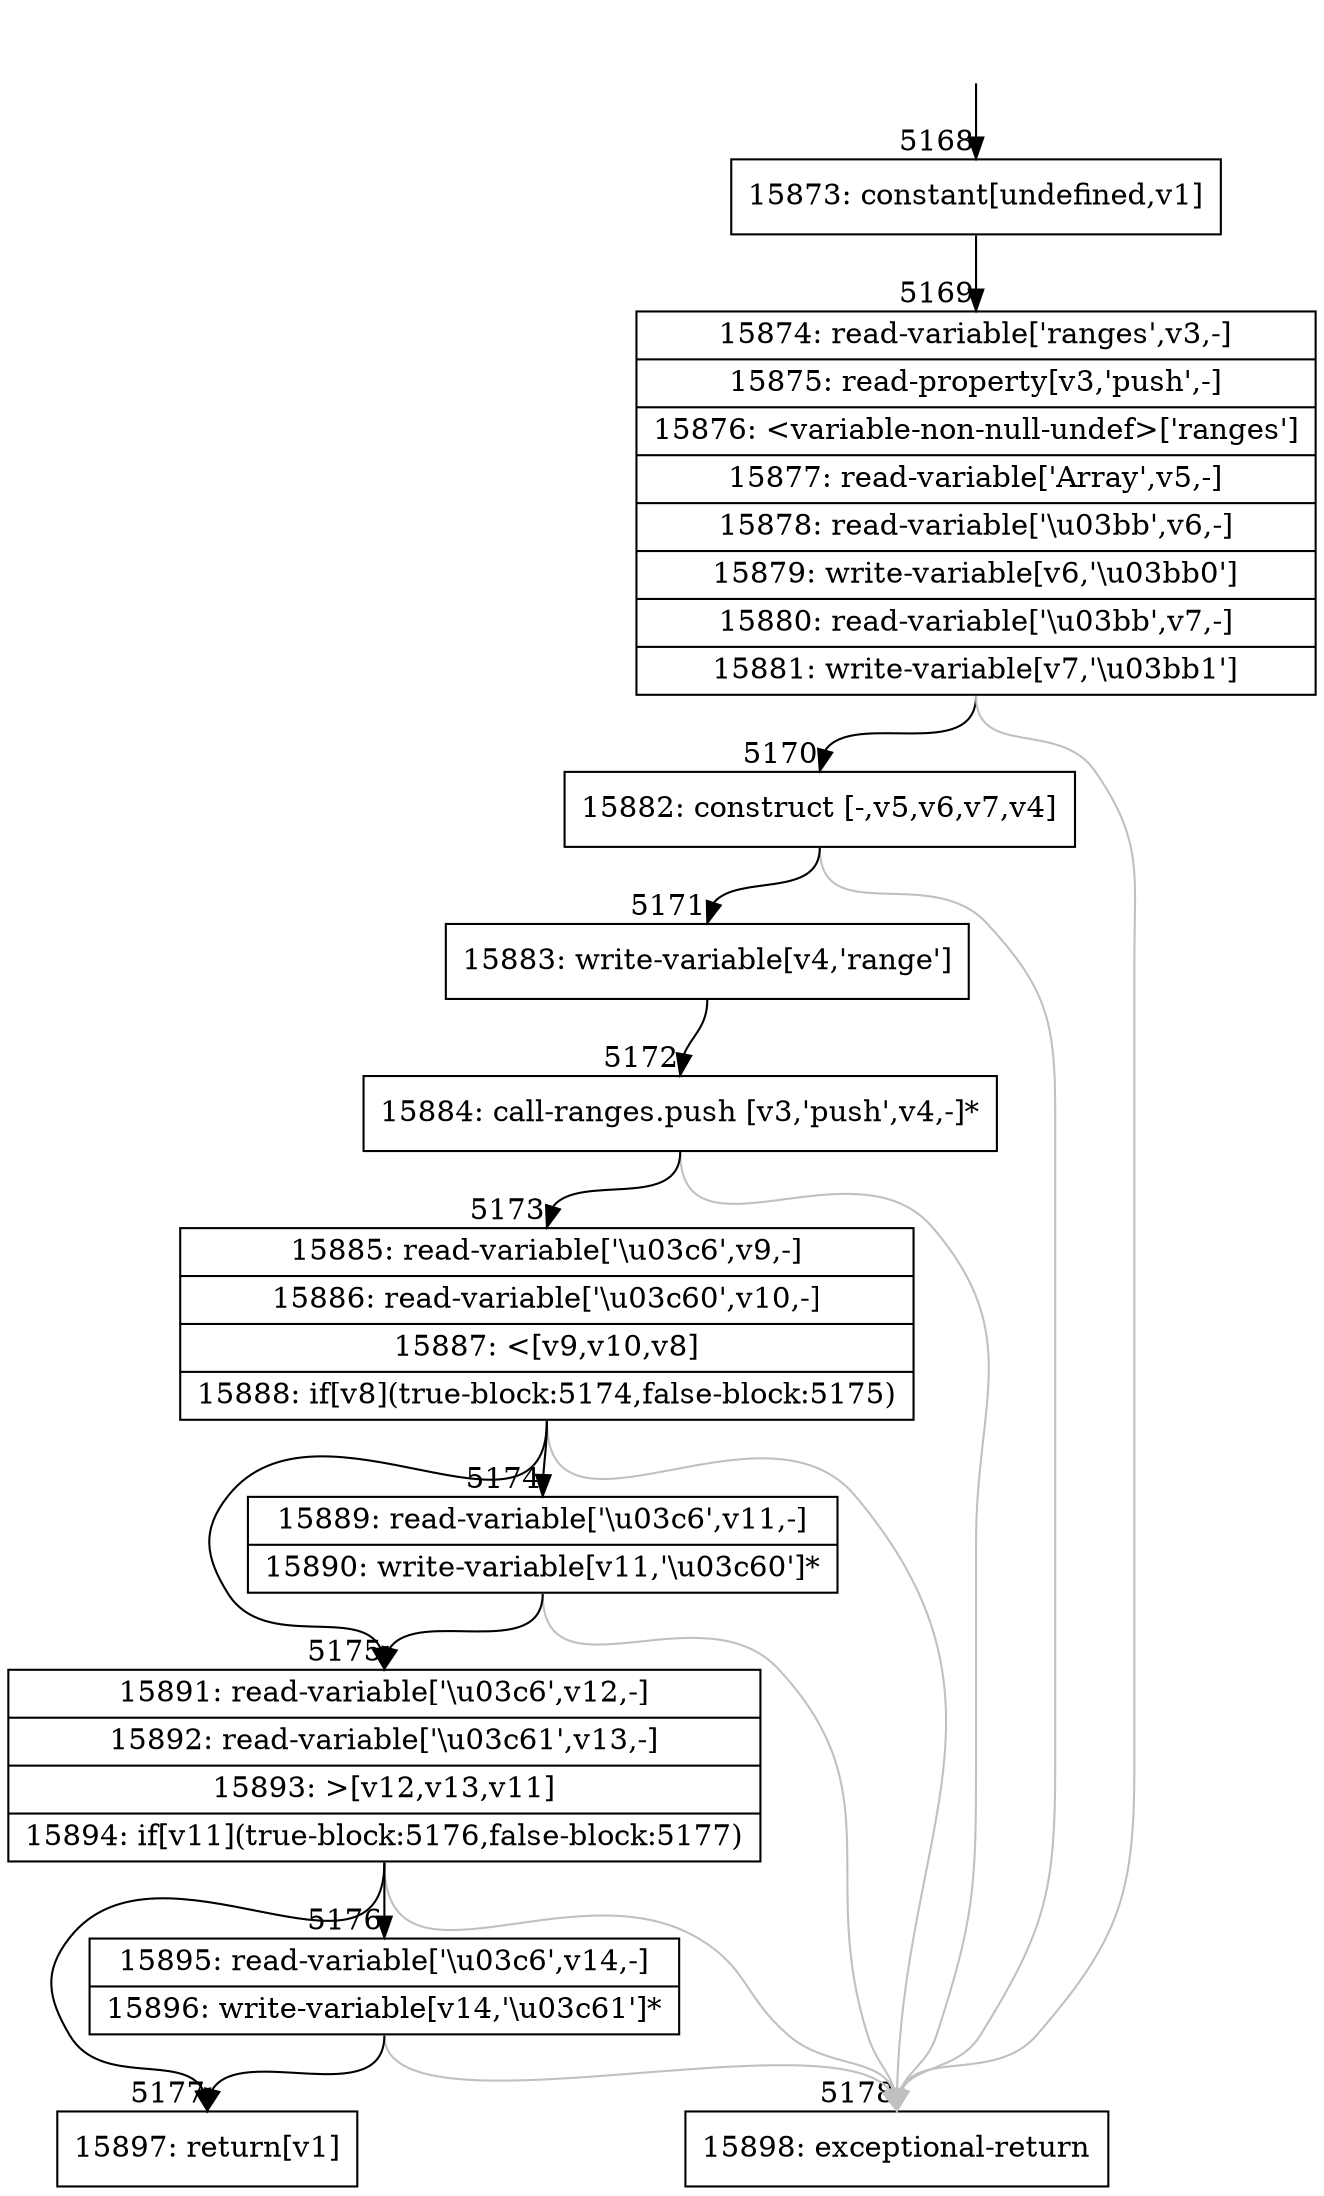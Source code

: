 digraph {
rankdir="TD"
BB_entry500[shape=none,label=""];
BB_entry500 -> BB5168 [tailport=s, headport=n, headlabel="    5168"]
BB5168 [shape=record label="{15873: constant[undefined,v1]}" ] 
BB5168 -> BB5169 [tailport=s, headport=n, headlabel="      5169"]
BB5169 [shape=record label="{15874: read-variable['ranges',v3,-]|15875: read-property[v3,'push',-]|15876: \<variable-non-null-undef\>['ranges']|15877: read-variable['Array',v5,-]|15878: read-variable['\\u03bb',v6,-]|15879: write-variable[v6,'\\u03bb0']|15880: read-variable['\\u03bb',v7,-]|15881: write-variable[v7,'\\u03bb1']}" ] 
BB5169 -> BB5170 [tailport=s, headport=n, headlabel="      5170"]
BB5169 -> BB5178 [tailport=s, headport=n, color=gray, headlabel="      5178"]
BB5170 [shape=record label="{15882: construct [-,v5,v6,v7,v4]}" ] 
BB5170 -> BB5171 [tailport=s, headport=n, headlabel="      5171"]
BB5170 -> BB5178 [tailport=s, headport=n, color=gray]
BB5171 [shape=record label="{15883: write-variable[v4,'range']}" ] 
BB5171 -> BB5172 [tailport=s, headport=n, headlabel="      5172"]
BB5172 [shape=record label="{15884: call-ranges.push [v3,'push',v4,-]*}" ] 
BB5172 -> BB5173 [tailport=s, headport=n, headlabel="      5173"]
BB5172 -> BB5178 [tailport=s, headport=n, color=gray]
BB5173 [shape=record label="{15885: read-variable['\\u03c6',v9,-]|15886: read-variable['\\u03c60',v10,-]|15887: \<[v9,v10,v8]|15888: if[v8](true-block:5174,false-block:5175)}" ] 
BB5173 -> BB5174 [tailport=s, headport=n, headlabel="      5174"]
BB5173 -> BB5175 [tailport=s, headport=n, headlabel="      5175"]
BB5173 -> BB5178 [tailport=s, headport=n, color=gray]
BB5174 [shape=record label="{15889: read-variable['\\u03c6',v11,-]|15890: write-variable[v11,'\\u03c60']*}" ] 
BB5174 -> BB5175 [tailport=s, headport=n]
BB5174 -> BB5178 [tailport=s, headport=n, color=gray]
BB5175 [shape=record label="{15891: read-variable['\\u03c6',v12,-]|15892: read-variable['\\u03c61',v13,-]|15893: \>[v12,v13,v11]|15894: if[v11](true-block:5176,false-block:5177)}" ] 
BB5175 -> BB5176 [tailport=s, headport=n, headlabel="      5176"]
BB5175 -> BB5177 [tailport=s, headport=n, headlabel="      5177"]
BB5175 -> BB5178 [tailport=s, headport=n, color=gray]
BB5176 [shape=record label="{15895: read-variable['\\u03c6',v14,-]|15896: write-variable[v14,'\\u03c61']*}" ] 
BB5176 -> BB5177 [tailport=s, headport=n]
BB5176 -> BB5178 [tailport=s, headport=n, color=gray]
BB5177 [shape=record label="{15897: return[v1]}" ] 
BB5178 [shape=record label="{15898: exceptional-return}" ] 
//#$~ 3025
}
